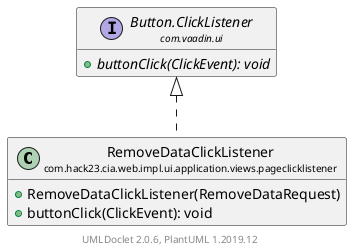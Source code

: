 @startuml
    set namespaceSeparator none
    hide empty fields
    hide empty methods

    class "<size:14>RemoveDataClickListener\n<size:10>com.hack23.cia.web.impl.ui.application.views.pageclicklistener" as com.hack23.cia.web.impl.ui.application.views.pageclicklistener.RemoveDataClickListener [[RemoveDataClickListener.html]] {
        +RemoveDataClickListener(RemoveDataRequest)
        +buttonClick(ClickEvent): void
    }

    interface "<size:14>Button.ClickListener\n<size:10>com.vaadin.ui" as com.vaadin.ui.Button.ClickListener {
        {abstract} +buttonClick(ClickEvent): void
    }

    com.vaadin.ui.Button.ClickListener <|.. com.hack23.cia.web.impl.ui.application.views.pageclicklistener.RemoveDataClickListener

    center footer UMLDoclet 2.0.6, PlantUML 1.2019.12
@enduml
